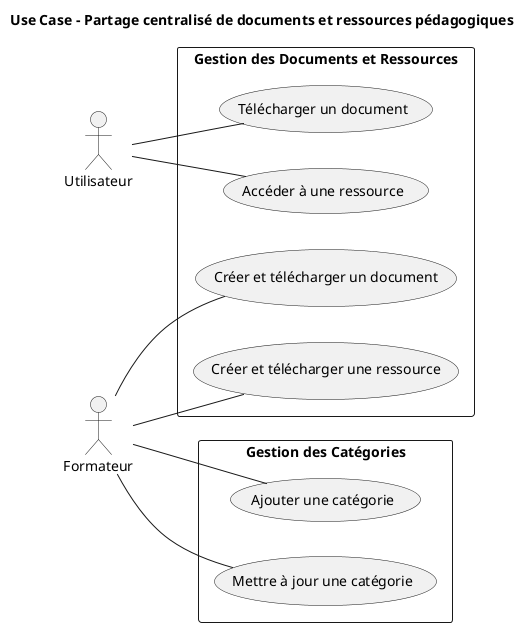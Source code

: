 '' ' ' version 3

@startuml
left to right direction

title Use Case - Partage centralisé de documents et ressources pédagogiques

actor Formateur as F
actor Utilisateur as U

rectangle "Gestion des Documents et Ressources" {
    F -- (Créer et télécharger un document)
    F -- (Créer et télécharger une ressource)
    
    U -- (Télécharger un document)
    U -- (Accéder à une ressource)
}

rectangle "Gestion des Catégories" {
    F -- (Ajouter une catégorie)
    F -- (Mettre à jour une catégorie)
}


@enduml





'  ' ' versin 2


' @startuml
' top to bottom direction

' title Use Case - Partage centralisé de documents et ressources pédagogiques

' actor Formateur as F
' actor Utilisateur as U

' rectangle "Gestion des Documents et Ressources" {
'     (Créer et télécharger un document) as UC1
'     (Créer et télécharger une ressource) as UC2
'     (Valider un document) as UC3
'     (Accéder à une ressource) as UC5
'     (Consulter les documents validés) as UC6

'     F --> UC1
'     F --> UC2
'     U --> UC1
'     F --> UC3 
'     U --> UC5
'     U --> UC6
' }

' rectangle "Gestion des Catégories" {
'     (Ajouter une catégorie) as UC7
'     (Mettre à jour une catégorie) as UC8

'     F --> UC7
'     F --> UC8
' }

' UC1 ..> UC3 : dépend de

' @enduml






'  ' ' versin 1
' @startuml
' title Partage de documents et de ressources - Cas d'Utilisation Général
' left to right direction
' actor Utilisateur as U
' actor Formateur as F

' rectangle "Actions" {
'     usecase UC1 as "Télécharger un document"
'     usecase UC2 as "Partager un document"
'     usecase UC3 as "Consulter les ressources partagées"
'     usecase UC4 as "Organiser les ressources"
'     usecase UC6 as "Valider ou refuser un document"
' }

' U -- UC1 : "Télécharge"
' U -- UC2 : "Partage"
' U -- UC3 : "Consulte"
' F -- UC4 : "Organise"
' F -- UC6 : "Valide ou refuse"
' @enduml
 